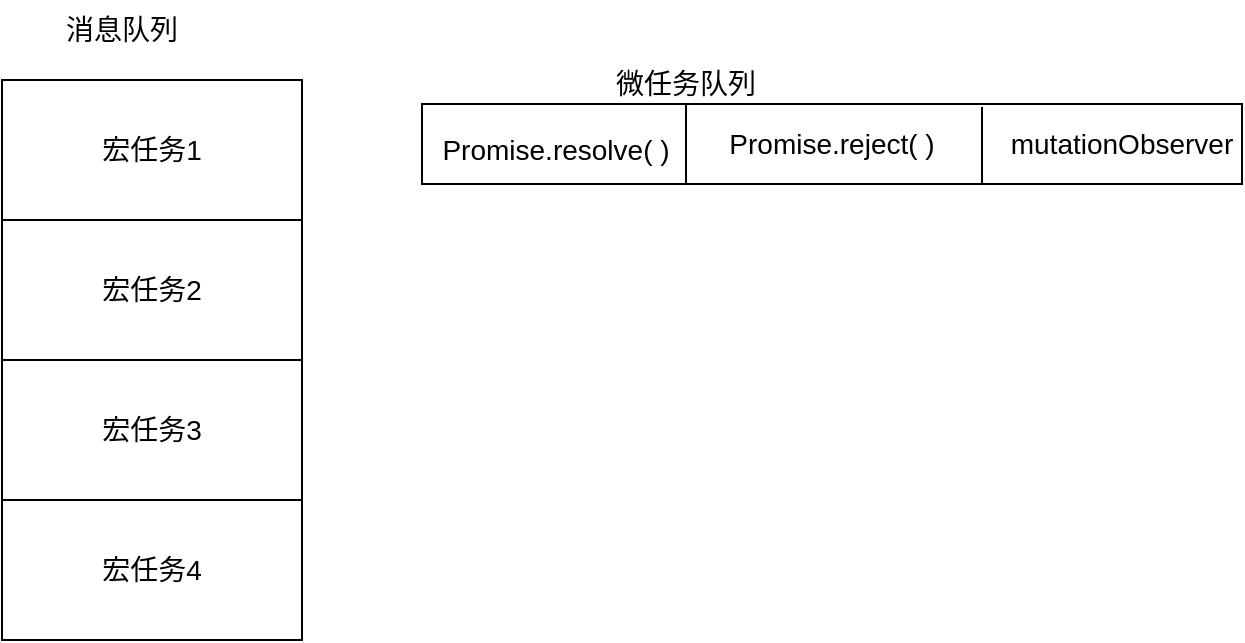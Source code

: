 <mxfile>
    <diagram id="vFIcxwIsV7UqPX89xK3W" name="第 1 页">
        <mxGraphModel dx="867" dy="409" grid="1" gridSize="10" guides="1" tooltips="1" connect="1" arrows="1" fold="1" page="1" pageScale="1" pageWidth="827" pageHeight="1169" math="0" shadow="0">
            <root>
                <mxCell id="0"/>
                <mxCell id="1" parent="0"/>
                <mxCell id="4" value="" style="rounded=0;whiteSpace=wrap;html=1;fontSize=14;" parent="1" vertex="1">
                    <mxGeometry x="150" y="90" width="150" height="280" as="geometry"/>
                </mxCell>
                <mxCell id="5" value="" style="endArrow=none;html=1;exitX=0;exitY=0.25;exitDx=0;exitDy=0;entryX=1;entryY=0.25;entryDx=0;entryDy=0;fontSize=14;" parent="1" source="4" target="4" edge="1">
                    <mxGeometry width="50" height="50" relative="1" as="geometry">
                        <mxPoint x="310" y="270" as="sourcePoint"/>
                        <mxPoint x="360" y="220" as="targetPoint"/>
                    </mxGeometry>
                </mxCell>
                <mxCell id="6" value="" style="endArrow=none;html=1;entryX=1;entryY=0.5;entryDx=0;entryDy=0;exitX=0;exitY=0.5;exitDx=0;exitDy=0;fontSize=14;" parent="1" source="4" target="4" edge="1">
                    <mxGeometry width="50" height="50" relative="1" as="geometry">
                        <mxPoint x="150" y="260" as="sourcePoint"/>
                        <mxPoint x="200" y="210" as="targetPoint"/>
                    </mxGeometry>
                </mxCell>
                <mxCell id="7" value="" style="endArrow=none;html=1;entryX=1;entryY=0.75;entryDx=0;entryDy=0;exitX=0;exitY=0.75;exitDx=0;exitDy=0;fontSize=14;" parent="1" source="4" target="4" edge="1">
                    <mxGeometry width="50" height="50" relative="1" as="geometry">
                        <mxPoint x="150" y="310" as="sourcePoint"/>
                        <mxPoint x="300" y="310" as="targetPoint"/>
                    </mxGeometry>
                </mxCell>
                <mxCell id="8" value="宏任务1" style="text;html=1;strokeColor=none;fillColor=none;align=center;verticalAlign=middle;whiteSpace=wrap;rounded=0;fontSize=14;" parent="1" vertex="1">
                    <mxGeometry x="195" y="110" width="60" height="30" as="geometry"/>
                </mxCell>
                <mxCell id="9" value="宏任务2" style="text;html=1;strokeColor=none;fillColor=none;align=center;verticalAlign=middle;whiteSpace=wrap;rounded=0;fontSize=14;" parent="1" vertex="1">
                    <mxGeometry x="195" y="180" width="60" height="30" as="geometry"/>
                </mxCell>
                <mxCell id="10" value="宏任务3" style="text;html=1;strokeColor=none;fillColor=none;align=center;verticalAlign=middle;whiteSpace=wrap;rounded=0;fontSize=14;" parent="1" vertex="1">
                    <mxGeometry x="195" y="250" width="60" height="30" as="geometry"/>
                </mxCell>
                <mxCell id="11" value="宏任务4" style="text;html=1;strokeColor=none;fillColor=none;align=center;verticalAlign=middle;whiteSpace=wrap;rounded=0;fontSize=14;" parent="1" vertex="1">
                    <mxGeometry x="195" y="320" width="60" height="30" as="geometry"/>
                </mxCell>
                <mxCell id="12" value="" style="rounded=0;whiteSpace=wrap;html=1;fontSize=14;" parent="1" vertex="1">
                    <mxGeometry x="360" y="102" width="410" height="40" as="geometry"/>
                </mxCell>
                <mxCell id="13" value="消息队列" style="text;html=1;strokeColor=none;fillColor=none;align=center;verticalAlign=middle;whiteSpace=wrap;rounded=0;fontSize=14;" parent="1" vertex="1">
                    <mxGeometry x="180" y="50" width="60" height="30" as="geometry"/>
                </mxCell>
                <mxCell id="14" value="微任务队列" style="text;html=1;strokeColor=none;fillColor=none;align=center;verticalAlign=middle;whiteSpace=wrap;rounded=0;fontSize=14;" parent="1" vertex="1">
                    <mxGeometry x="414" y="77" width="156" height="30" as="geometry"/>
                </mxCell>
                <mxCell id="15" value="Promise.resolve( )" style="text;html=1;strokeColor=none;fillColor=none;align=center;verticalAlign=middle;whiteSpace=wrap;rounded=0;fontSize=14;" parent="1" vertex="1">
                    <mxGeometry x="364" y="110" width="126" height="30" as="geometry"/>
                </mxCell>
                <mxCell id="17" value="Promise.reject( )" style="text;html=1;strokeColor=none;fillColor=none;align=center;verticalAlign=middle;whiteSpace=wrap;rounded=0;fontSize=14;" parent="1" vertex="1">
                    <mxGeometry x="510" y="104.5" width="110" height="35" as="geometry"/>
                </mxCell>
                <mxCell id="19" value="" style="endArrow=none;html=1;entryX=0.75;entryY=1;entryDx=0;entryDy=0;fontSize=14;" parent="1" edge="1">
                    <mxGeometry width="50" height="50" relative="1" as="geometry">
                        <mxPoint x="640" y="142" as="sourcePoint"/>
                        <mxPoint x="640" y="103.5" as="targetPoint"/>
                    </mxGeometry>
                </mxCell>
                <mxCell id="20" value="mutationObserver" style="text;html=1;strokeColor=none;fillColor=none;align=center;verticalAlign=middle;whiteSpace=wrap;rounded=0;fontSize=14;" parent="1" vertex="1">
                    <mxGeometry x="680" y="107" width="60" height="30" as="geometry"/>
                </mxCell>
                <mxCell id="65" value="" style="endArrow=none;html=1;exitX=0.322;exitY=1;exitDx=0;exitDy=0;exitPerimeter=0;fontSize=14;" parent="1" source="12" edge="1">
                    <mxGeometry width="50" height="50" relative="1" as="geometry">
                        <mxPoint x="460" y="152" as="sourcePoint"/>
                        <mxPoint x="492" y="102" as="targetPoint"/>
                    </mxGeometry>
                </mxCell>
            </root>
        </mxGraphModel>
    </diagram>
</mxfile>